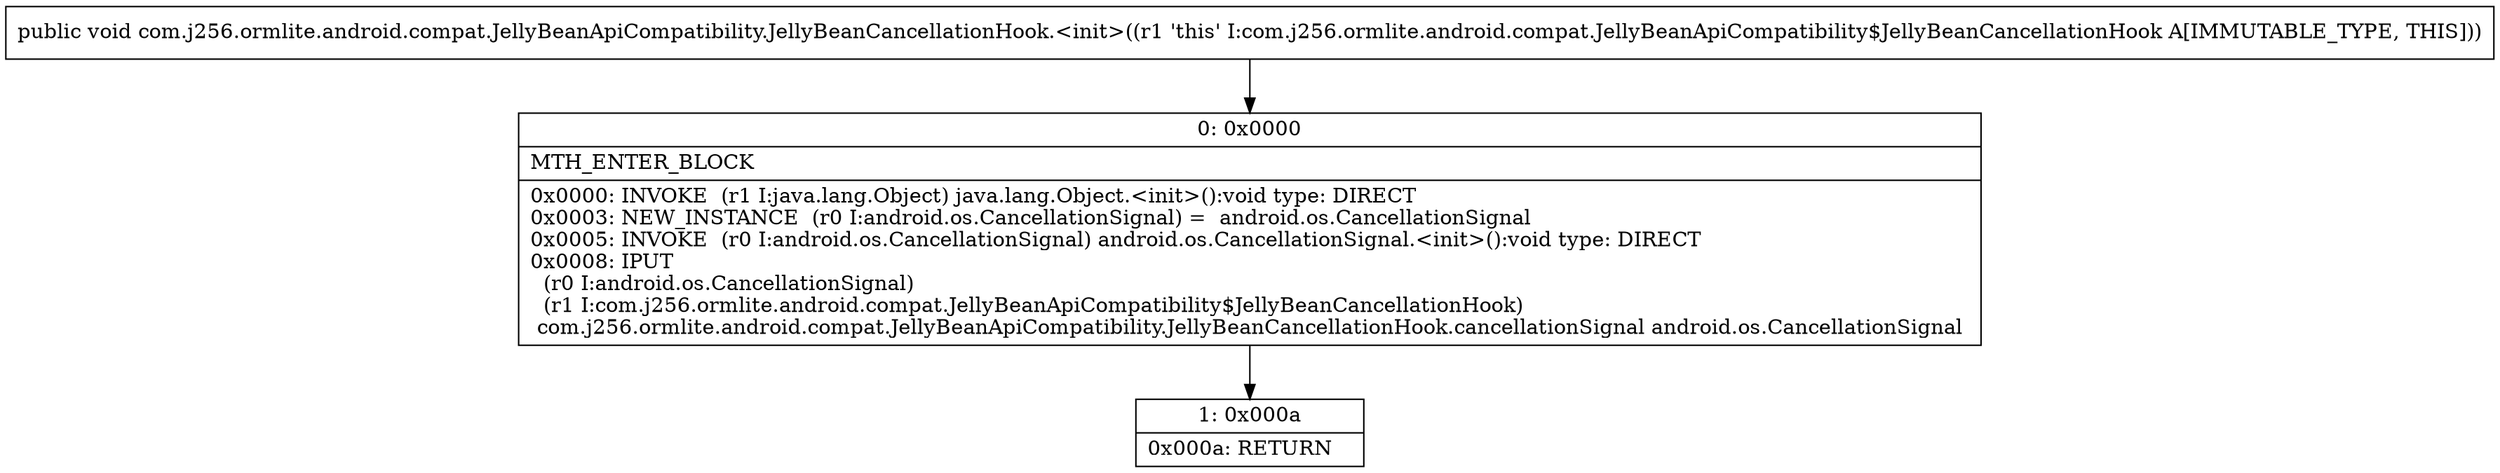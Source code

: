 digraph "CFG forcom.j256.ormlite.android.compat.JellyBeanApiCompatibility.JellyBeanCancellationHook.\<init\>()V" {
Node_0 [shape=record,label="{0\:\ 0x0000|MTH_ENTER_BLOCK\l|0x0000: INVOKE  (r1 I:java.lang.Object) java.lang.Object.\<init\>():void type: DIRECT \l0x0003: NEW_INSTANCE  (r0 I:android.os.CancellationSignal) =  android.os.CancellationSignal \l0x0005: INVOKE  (r0 I:android.os.CancellationSignal) android.os.CancellationSignal.\<init\>():void type: DIRECT \l0x0008: IPUT  \l  (r0 I:android.os.CancellationSignal)\l  (r1 I:com.j256.ormlite.android.compat.JellyBeanApiCompatibility$JellyBeanCancellationHook)\l com.j256.ormlite.android.compat.JellyBeanApiCompatibility.JellyBeanCancellationHook.cancellationSignal android.os.CancellationSignal \l}"];
Node_1 [shape=record,label="{1\:\ 0x000a|0x000a: RETURN   \l}"];
MethodNode[shape=record,label="{public void com.j256.ormlite.android.compat.JellyBeanApiCompatibility.JellyBeanCancellationHook.\<init\>((r1 'this' I:com.j256.ormlite.android.compat.JellyBeanApiCompatibility$JellyBeanCancellationHook A[IMMUTABLE_TYPE, THIS])) }"];
MethodNode -> Node_0;
Node_0 -> Node_1;
}

